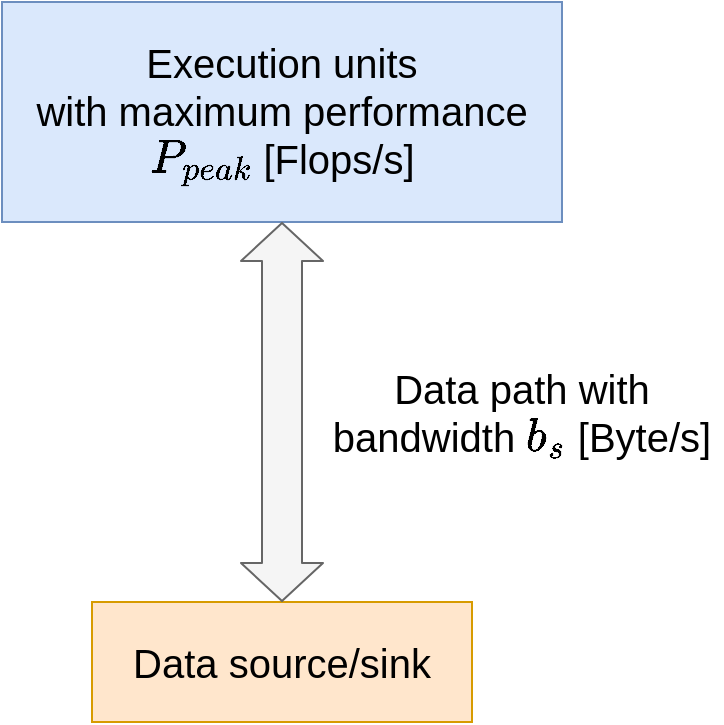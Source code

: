 <mxfile version="20.7.4" type="device"><diagram id="enUip1wnMZH-6jKa8_R6" name="Page-1"><mxGraphModel dx="954" dy="573" grid="1" gridSize="10" guides="1" tooltips="1" connect="1" arrows="1" fold="1" page="1" pageScale="1" pageWidth="827" pageHeight="1169" math="1" shadow="0"><root><mxCell id="0"/><mxCell id="1" parent="0"/><mxCell id="_xeCGuFZu-soEFLHRzdf-1" value="&lt;font style=&quot;font-size: 20px&quot;&gt;Execution units&lt;br&gt;with maximum performance&lt;br&gt;\(P_{peak}\) [Flops/s]&lt;/font&gt;" style="rounded=0;whiteSpace=wrap;html=1;fillColor=#dae8fc;strokeColor=#6c8ebf;" parent="1" vertex="1"><mxGeometry x="20" y="20" width="280" height="110" as="geometry"/></mxCell><mxCell id="_xeCGuFZu-soEFLHRzdf-2" value="&lt;font style=&quot;font-size: 20px&quot;&gt;Data source/sink&lt;/font&gt;" style="rounded=0;whiteSpace=wrap;html=1;fillColor=#ffe6cc;strokeColor=#d79b00;" parent="1" vertex="1"><mxGeometry x="65" y="320" width="190" height="60" as="geometry"/></mxCell><mxCell id="_xeCGuFZu-soEFLHRzdf-3" value="" style="shape=flexArrow;endArrow=classic;startArrow=classic;html=1;fillColor=#f5f5f5;strokeColor=#666666;exitX=0.5;exitY=0;exitDx=0;exitDy=0;entryX=0.5;entryY=1;entryDx=0;entryDy=0;startWidth=20;endWidth=20;width=20;" parent="1" source="_xeCGuFZu-soEFLHRzdf-2" target="_xeCGuFZu-soEFLHRzdf-1" edge="1"><mxGeometry width="50" height="50" relative="1" as="geometry"><mxPoint x="130" y="350" as="sourcePoint"/><mxPoint x="180" y="130" as="targetPoint"/></mxGeometry></mxCell><mxCell id="_xeCGuFZu-soEFLHRzdf-4" value="&lt;font style=&quot;font-size: 20px&quot;&gt;Data path with &lt;br&gt;bandwidth \(b_s\) [Byte/s]&lt;/font&gt;" style="text;html=1;strokeColor=none;fillColor=none;align=center;verticalAlign=middle;whiteSpace=wrap;rounded=0;" parent="1" vertex="1"><mxGeometry x="180" y="185" width="200" height="80" as="geometry"/></mxCell></root></mxGraphModel></diagram></mxfile>